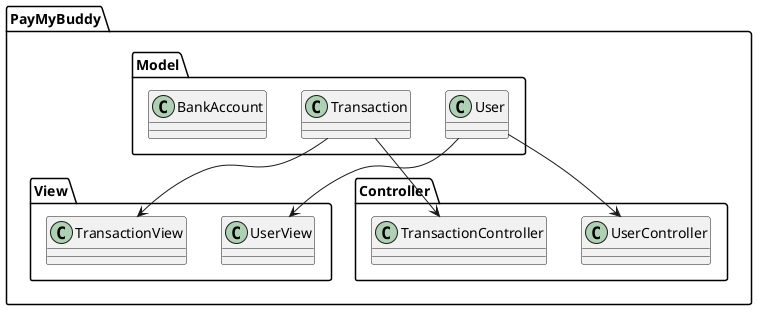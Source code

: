 @startuml "Architecture diagram"

package "PayMyBuddy" {
    package "Model" {
        class User
        class Transaction
        class BankAccount
    }
    package "View" {
        class UserView
        class TransactionView
    }
    package "Controller" {
        class UserController
        class TransactionController
    }
}

User --> UserController
Transaction --> TransactionController
User --> UserView
Transaction --> TransactionView

@enduml